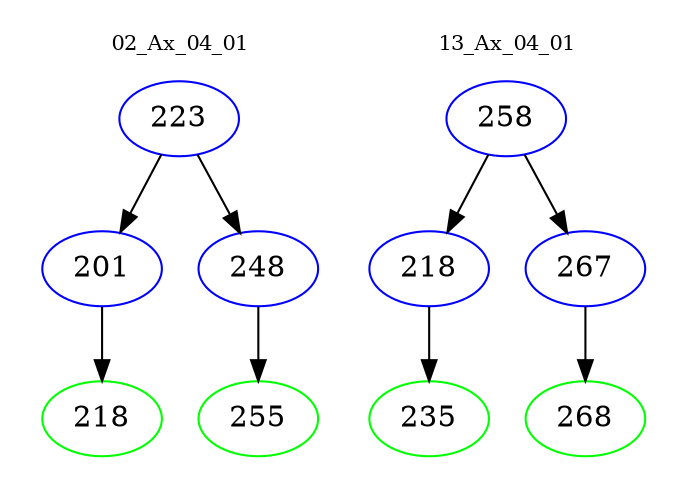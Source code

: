 digraph{
subgraph cluster_0 {
color = white
label = "02_Ax_04_01";
fontsize=10;
T0_223 [label="223", color="blue"]
T0_223 -> T0_201 [color="black"]
T0_201 [label="201", color="blue"]
T0_201 -> T0_218 [color="black"]
T0_218 [label="218", color="green"]
T0_223 -> T0_248 [color="black"]
T0_248 [label="248", color="blue"]
T0_248 -> T0_255 [color="black"]
T0_255 [label="255", color="green"]
}
subgraph cluster_1 {
color = white
label = "13_Ax_04_01";
fontsize=10;
T1_258 [label="258", color="blue"]
T1_258 -> T1_218 [color="black"]
T1_218 [label="218", color="blue"]
T1_218 -> T1_235 [color="black"]
T1_235 [label="235", color="green"]
T1_258 -> T1_267 [color="black"]
T1_267 [label="267", color="blue"]
T1_267 -> T1_268 [color="black"]
T1_268 [label="268", color="green"]
}
}
